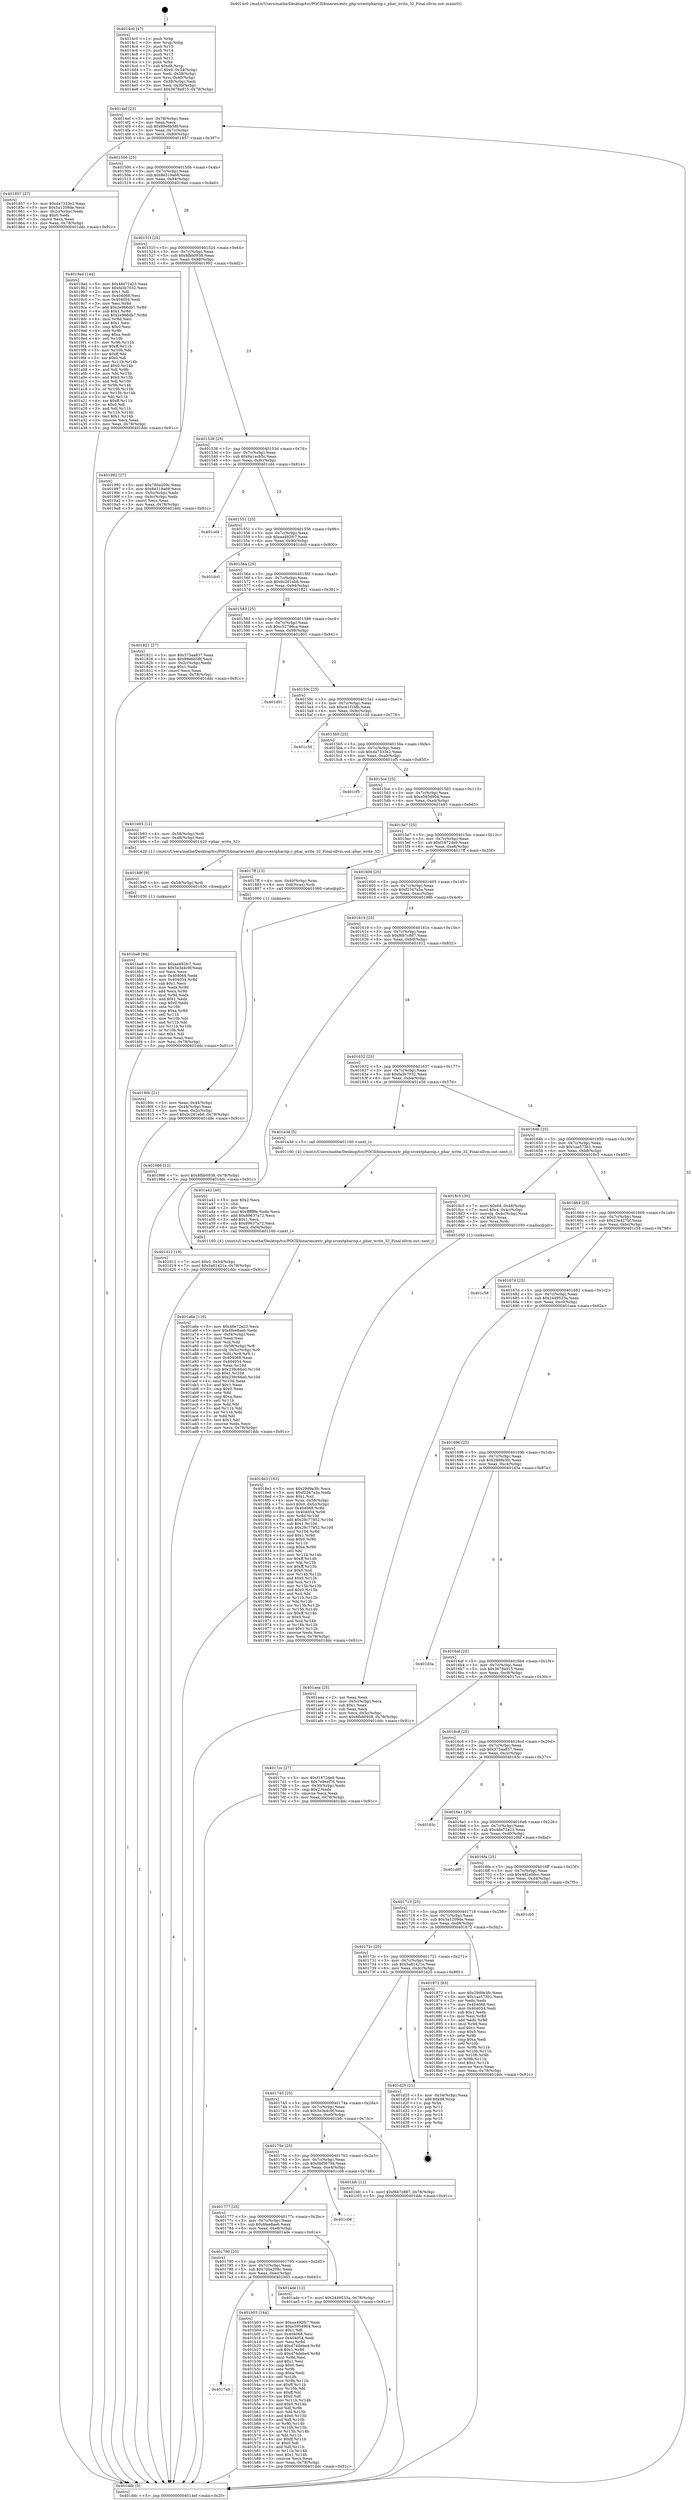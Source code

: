 digraph "0x4014c0" {
  label = "0x4014c0 (/mnt/c/Users/mathe/Desktop/tcc/POCII/binaries/extr_php-srcextpharzip.c_phar_write_32_Final-ollvm.out::main(0))"
  labelloc = "t"
  node[shape=record]

  Entry [label="",width=0.3,height=0.3,shape=circle,fillcolor=black,style=filled]
  "0x4014ef" [label="{
     0x4014ef [23]\l
     | [instrs]\l
     &nbsp;&nbsp;0x4014ef \<+3\>: mov -0x78(%rbp),%eax\l
     &nbsp;&nbsp;0x4014f2 \<+2\>: mov %eax,%ecx\l
     &nbsp;&nbsp;0x4014f4 \<+6\>: sub $0x89e6b58f,%ecx\l
     &nbsp;&nbsp;0x4014fa \<+3\>: mov %eax,-0x7c(%rbp)\l
     &nbsp;&nbsp;0x4014fd \<+3\>: mov %ecx,-0x80(%rbp)\l
     &nbsp;&nbsp;0x401500 \<+6\>: je 0000000000401857 \<main+0x397\>\l
  }"]
  "0x401857" [label="{
     0x401857 [27]\l
     | [instrs]\l
     &nbsp;&nbsp;0x401857 \<+5\>: mov $0xda7333e2,%eax\l
     &nbsp;&nbsp;0x40185c \<+5\>: mov $0x5a1209de,%ecx\l
     &nbsp;&nbsp;0x401861 \<+3\>: mov -0x2c(%rbp),%edx\l
     &nbsp;&nbsp;0x401864 \<+3\>: cmp $0x0,%edx\l
     &nbsp;&nbsp;0x401867 \<+3\>: cmove %ecx,%eax\l
     &nbsp;&nbsp;0x40186a \<+3\>: mov %eax,-0x78(%rbp)\l
     &nbsp;&nbsp;0x40186d \<+5\>: jmp 0000000000401ddc \<main+0x91c\>\l
  }"]
  "0x401506" [label="{
     0x401506 [25]\l
     | [instrs]\l
     &nbsp;&nbsp;0x401506 \<+5\>: jmp 000000000040150b \<main+0x4b\>\l
     &nbsp;&nbsp;0x40150b \<+3\>: mov -0x7c(%rbp),%eax\l
     &nbsp;&nbsp;0x40150e \<+5\>: sub $0x8e319a68,%eax\l
     &nbsp;&nbsp;0x401513 \<+6\>: mov %eax,-0x84(%rbp)\l
     &nbsp;&nbsp;0x401519 \<+6\>: je 00000000004019ad \<main+0x4ed\>\l
  }"]
  Exit [label="",width=0.3,height=0.3,shape=circle,fillcolor=black,style=filled,peripheries=2]
  "0x4019ad" [label="{
     0x4019ad [144]\l
     | [instrs]\l
     &nbsp;&nbsp;0x4019ad \<+5\>: mov $0x48e72a23,%eax\l
     &nbsp;&nbsp;0x4019b2 \<+5\>: mov $0xfa3b7032,%ecx\l
     &nbsp;&nbsp;0x4019b7 \<+2\>: mov $0x1,%dl\l
     &nbsp;&nbsp;0x4019b9 \<+7\>: mov 0x404068,%esi\l
     &nbsp;&nbsp;0x4019c0 \<+7\>: mov 0x404054,%edi\l
     &nbsp;&nbsp;0x4019c7 \<+3\>: mov %esi,%r8d\l
     &nbsp;&nbsp;0x4019ca \<+7\>: add $0x2e966db7,%r8d\l
     &nbsp;&nbsp;0x4019d1 \<+4\>: sub $0x1,%r8d\l
     &nbsp;&nbsp;0x4019d5 \<+7\>: sub $0x2e966db7,%r8d\l
     &nbsp;&nbsp;0x4019dc \<+4\>: imul %r8d,%esi\l
     &nbsp;&nbsp;0x4019e0 \<+3\>: and $0x1,%esi\l
     &nbsp;&nbsp;0x4019e3 \<+3\>: cmp $0x0,%esi\l
     &nbsp;&nbsp;0x4019e6 \<+4\>: sete %r9b\l
     &nbsp;&nbsp;0x4019ea \<+3\>: cmp $0xa,%edi\l
     &nbsp;&nbsp;0x4019ed \<+4\>: setl %r10b\l
     &nbsp;&nbsp;0x4019f1 \<+3\>: mov %r9b,%r11b\l
     &nbsp;&nbsp;0x4019f4 \<+4\>: xor $0xff,%r11b\l
     &nbsp;&nbsp;0x4019f8 \<+3\>: mov %r10b,%bl\l
     &nbsp;&nbsp;0x4019fb \<+3\>: xor $0xff,%bl\l
     &nbsp;&nbsp;0x4019fe \<+3\>: xor $0x0,%dl\l
     &nbsp;&nbsp;0x401a01 \<+3\>: mov %r11b,%r14b\l
     &nbsp;&nbsp;0x401a04 \<+4\>: and $0x0,%r14b\l
     &nbsp;&nbsp;0x401a08 \<+3\>: and %dl,%r9b\l
     &nbsp;&nbsp;0x401a0b \<+3\>: mov %bl,%r15b\l
     &nbsp;&nbsp;0x401a0e \<+4\>: and $0x0,%r15b\l
     &nbsp;&nbsp;0x401a12 \<+3\>: and %dl,%r10b\l
     &nbsp;&nbsp;0x401a15 \<+3\>: or %r9b,%r14b\l
     &nbsp;&nbsp;0x401a18 \<+3\>: or %r10b,%r15b\l
     &nbsp;&nbsp;0x401a1b \<+3\>: xor %r15b,%r14b\l
     &nbsp;&nbsp;0x401a1e \<+3\>: or %bl,%r11b\l
     &nbsp;&nbsp;0x401a21 \<+4\>: xor $0xff,%r11b\l
     &nbsp;&nbsp;0x401a25 \<+3\>: or $0x0,%dl\l
     &nbsp;&nbsp;0x401a28 \<+3\>: and %dl,%r11b\l
     &nbsp;&nbsp;0x401a2b \<+3\>: or %r11b,%r14b\l
     &nbsp;&nbsp;0x401a2e \<+4\>: test $0x1,%r14b\l
     &nbsp;&nbsp;0x401a32 \<+3\>: cmovne %ecx,%eax\l
     &nbsp;&nbsp;0x401a35 \<+3\>: mov %eax,-0x78(%rbp)\l
     &nbsp;&nbsp;0x401a38 \<+5\>: jmp 0000000000401ddc \<main+0x91c\>\l
  }"]
  "0x40151f" [label="{
     0x40151f [25]\l
     | [instrs]\l
     &nbsp;&nbsp;0x40151f \<+5\>: jmp 0000000000401524 \<main+0x64\>\l
     &nbsp;&nbsp;0x401524 \<+3\>: mov -0x7c(%rbp),%eax\l
     &nbsp;&nbsp;0x401527 \<+5\>: sub $0x8fbb0938,%eax\l
     &nbsp;&nbsp;0x40152c \<+6\>: mov %eax,-0x88(%rbp)\l
     &nbsp;&nbsp;0x401532 \<+6\>: je 0000000000401992 \<main+0x4d2\>\l
  }"]
  "0x401ba8" [label="{
     0x401ba8 [84]\l
     | [instrs]\l
     &nbsp;&nbsp;0x401ba8 \<+5\>: mov $0xaa492fc7,%esi\l
     &nbsp;&nbsp;0x401bad \<+5\>: mov $0x5e3e4c9f,%eax\l
     &nbsp;&nbsp;0x401bb2 \<+2\>: xor %ecx,%ecx\l
     &nbsp;&nbsp;0x401bb4 \<+7\>: mov 0x404068,%edx\l
     &nbsp;&nbsp;0x401bbb \<+8\>: mov 0x404054,%r8d\l
     &nbsp;&nbsp;0x401bc3 \<+3\>: sub $0x1,%ecx\l
     &nbsp;&nbsp;0x401bc6 \<+3\>: mov %edx,%r9d\l
     &nbsp;&nbsp;0x401bc9 \<+3\>: add %ecx,%r9d\l
     &nbsp;&nbsp;0x401bcc \<+4\>: imul %r9d,%edx\l
     &nbsp;&nbsp;0x401bd0 \<+3\>: and $0x1,%edx\l
     &nbsp;&nbsp;0x401bd3 \<+3\>: cmp $0x0,%edx\l
     &nbsp;&nbsp;0x401bd6 \<+4\>: sete %r10b\l
     &nbsp;&nbsp;0x401bda \<+4\>: cmp $0xa,%r8d\l
     &nbsp;&nbsp;0x401bde \<+4\>: setl %r11b\l
     &nbsp;&nbsp;0x401be2 \<+3\>: mov %r10b,%bl\l
     &nbsp;&nbsp;0x401be5 \<+3\>: and %r11b,%bl\l
     &nbsp;&nbsp;0x401be8 \<+3\>: xor %r11b,%r10b\l
     &nbsp;&nbsp;0x401beb \<+3\>: or %r10b,%bl\l
     &nbsp;&nbsp;0x401bee \<+3\>: test $0x1,%bl\l
     &nbsp;&nbsp;0x401bf1 \<+3\>: cmovne %eax,%esi\l
     &nbsp;&nbsp;0x401bf4 \<+3\>: mov %esi,-0x78(%rbp)\l
     &nbsp;&nbsp;0x401bf7 \<+5\>: jmp 0000000000401ddc \<main+0x91c\>\l
  }"]
  "0x401992" [label="{
     0x401992 [27]\l
     | [instrs]\l
     &nbsp;&nbsp;0x401992 \<+5\>: mov $0x7d0a209c,%eax\l
     &nbsp;&nbsp;0x401997 \<+5\>: mov $0x8e319a68,%ecx\l
     &nbsp;&nbsp;0x40199c \<+3\>: mov -0x5c(%rbp),%edx\l
     &nbsp;&nbsp;0x40199f \<+3\>: cmp -0x4c(%rbp),%edx\l
     &nbsp;&nbsp;0x4019a2 \<+3\>: cmovl %ecx,%eax\l
     &nbsp;&nbsp;0x4019a5 \<+3\>: mov %eax,-0x78(%rbp)\l
     &nbsp;&nbsp;0x4019a8 \<+5\>: jmp 0000000000401ddc \<main+0x91c\>\l
  }"]
  "0x401538" [label="{
     0x401538 [25]\l
     | [instrs]\l
     &nbsp;&nbsp;0x401538 \<+5\>: jmp 000000000040153d \<main+0x7d\>\l
     &nbsp;&nbsp;0x40153d \<+3\>: mov -0x7c(%rbp),%eax\l
     &nbsp;&nbsp;0x401540 \<+5\>: sub $0x9a1ecb5c,%eax\l
     &nbsp;&nbsp;0x401545 \<+6\>: mov %eax,-0x8c(%rbp)\l
     &nbsp;&nbsp;0x40154b \<+6\>: je 0000000000401cd4 \<main+0x814\>\l
  }"]
  "0x401b9f" [label="{
     0x401b9f [9]\l
     | [instrs]\l
     &nbsp;&nbsp;0x401b9f \<+4\>: mov -0x58(%rbp),%rdi\l
     &nbsp;&nbsp;0x401ba3 \<+5\>: call 0000000000401030 \<free@plt\>\l
     | [calls]\l
     &nbsp;&nbsp;0x401030 \{1\} (unknown)\l
  }"]
  "0x401cd4" [label="{
     0x401cd4\l
  }", style=dashed]
  "0x401551" [label="{
     0x401551 [25]\l
     | [instrs]\l
     &nbsp;&nbsp;0x401551 \<+5\>: jmp 0000000000401556 \<main+0x96\>\l
     &nbsp;&nbsp;0x401556 \<+3\>: mov -0x7c(%rbp),%eax\l
     &nbsp;&nbsp;0x401559 \<+5\>: sub $0xaa492fc7,%eax\l
     &nbsp;&nbsp;0x40155e \<+6\>: mov %eax,-0x90(%rbp)\l
     &nbsp;&nbsp;0x401564 \<+6\>: je 0000000000401dc0 \<main+0x900\>\l
  }"]
  "0x4017a9" [label="{
     0x4017a9\l
  }", style=dashed]
  "0x401dc0" [label="{
     0x401dc0\l
  }", style=dashed]
  "0x40156a" [label="{
     0x40156a [25]\l
     | [instrs]\l
     &nbsp;&nbsp;0x40156a \<+5\>: jmp 000000000040156f \<main+0xaf\>\l
     &nbsp;&nbsp;0x40156f \<+3\>: mov -0x7c(%rbp),%eax\l
     &nbsp;&nbsp;0x401572 \<+5\>: sub $0xbc261eb8,%eax\l
     &nbsp;&nbsp;0x401577 \<+6\>: mov %eax,-0x94(%rbp)\l
     &nbsp;&nbsp;0x40157d \<+6\>: je 0000000000401821 \<main+0x361\>\l
  }"]
  "0x401b03" [label="{
     0x401b03 [144]\l
     | [instrs]\l
     &nbsp;&nbsp;0x401b03 \<+5\>: mov $0xaa492fc7,%eax\l
     &nbsp;&nbsp;0x401b08 \<+5\>: mov $0xe5954904,%ecx\l
     &nbsp;&nbsp;0x401b0d \<+2\>: mov $0x1,%dl\l
     &nbsp;&nbsp;0x401b0f \<+7\>: mov 0x404068,%esi\l
     &nbsp;&nbsp;0x401b16 \<+7\>: mov 0x404054,%edi\l
     &nbsp;&nbsp;0x401b1d \<+3\>: mov %esi,%r8d\l
     &nbsp;&nbsp;0x401b20 \<+7\>: add $0xd74debe4,%r8d\l
     &nbsp;&nbsp;0x401b27 \<+4\>: sub $0x1,%r8d\l
     &nbsp;&nbsp;0x401b2b \<+7\>: sub $0xd74debe4,%r8d\l
     &nbsp;&nbsp;0x401b32 \<+4\>: imul %r8d,%esi\l
     &nbsp;&nbsp;0x401b36 \<+3\>: and $0x1,%esi\l
     &nbsp;&nbsp;0x401b39 \<+3\>: cmp $0x0,%esi\l
     &nbsp;&nbsp;0x401b3c \<+4\>: sete %r9b\l
     &nbsp;&nbsp;0x401b40 \<+3\>: cmp $0xa,%edi\l
     &nbsp;&nbsp;0x401b43 \<+4\>: setl %r10b\l
     &nbsp;&nbsp;0x401b47 \<+3\>: mov %r9b,%r11b\l
     &nbsp;&nbsp;0x401b4a \<+4\>: xor $0xff,%r11b\l
     &nbsp;&nbsp;0x401b4e \<+3\>: mov %r10b,%bl\l
     &nbsp;&nbsp;0x401b51 \<+3\>: xor $0xff,%bl\l
     &nbsp;&nbsp;0x401b54 \<+3\>: xor $0x0,%dl\l
     &nbsp;&nbsp;0x401b57 \<+3\>: mov %r11b,%r14b\l
     &nbsp;&nbsp;0x401b5a \<+4\>: and $0x0,%r14b\l
     &nbsp;&nbsp;0x401b5e \<+3\>: and %dl,%r9b\l
     &nbsp;&nbsp;0x401b61 \<+3\>: mov %bl,%r15b\l
     &nbsp;&nbsp;0x401b64 \<+4\>: and $0x0,%r15b\l
     &nbsp;&nbsp;0x401b68 \<+3\>: and %dl,%r10b\l
     &nbsp;&nbsp;0x401b6b \<+3\>: or %r9b,%r14b\l
     &nbsp;&nbsp;0x401b6e \<+3\>: or %r10b,%r15b\l
     &nbsp;&nbsp;0x401b71 \<+3\>: xor %r15b,%r14b\l
     &nbsp;&nbsp;0x401b74 \<+3\>: or %bl,%r11b\l
     &nbsp;&nbsp;0x401b77 \<+4\>: xor $0xff,%r11b\l
     &nbsp;&nbsp;0x401b7b \<+3\>: or $0x0,%dl\l
     &nbsp;&nbsp;0x401b7e \<+3\>: and %dl,%r11b\l
     &nbsp;&nbsp;0x401b81 \<+3\>: or %r11b,%r14b\l
     &nbsp;&nbsp;0x401b84 \<+4\>: test $0x1,%r14b\l
     &nbsp;&nbsp;0x401b88 \<+3\>: cmovne %ecx,%eax\l
     &nbsp;&nbsp;0x401b8b \<+3\>: mov %eax,-0x78(%rbp)\l
     &nbsp;&nbsp;0x401b8e \<+5\>: jmp 0000000000401ddc \<main+0x91c\>\l
  }"]
  "0x401821" [label="{
     0x401821 [27]\l
     | [instrs]\l
     &nbsp;&nbsp;0x401821 \<+5\>: mov $0x375aa837,%eax\l
     &nbsp;&nbsp;0x401826 \<+5\>: mov $0x89e6b58f,%ecx\l
     &nbsp;&nbsp;0x40182b \<+3\>: mov -0x2c(%rbp),%edx\l
     &nbsp;&nbsp;0x40182e \<+3\>: cmp $0x1,%edx\l
     &nbsp;&nbsp;0x401831 \<+3\>: cmovl %ecx,%eax\l
     &nbsp;&nbsp;0x401834 \<+3\>: mov %eax,-0x78(%rbp)\l
     &nbsp;&nbsp;0x401837 \<+5\>: jmp 0000000000401ddc \<main+0x91c\>\l
  }"]
  "0x401583" [label="{
     0x401583 [25]\l
     | [instrs]\l
     &nbsp;&nbsp;0x401583 \<+5\>: jmp 0000000000401588 \<main+0xc8\>\l
     &nbsp;&nbsp;0x401588 \<+3\>: mov -0x7c(%rbp),%eax\l
     &nbsp;&nbsp;0x40158b \<+5\>: sub $0xc52796ca,%eax\l
     &nbsp;&nbsp;0x401590 \<+6\>: mov %eax,-0x98(%rbp)\l
     &nbsp;&nbsp;0x401596 \<+6\>: je 0000000000401d01 \<main+0x841\>\l
  }"]
  "0x401790" [label="{
     0x401790 [25]\l
     | [instrs]\l
     &nbsp;&nbsp;0x401790 \<+5\>: jmp 0000000000401795 \<main+0x2d5\>\l
     &nbsp;&nbsp;0x401795 \<+3\>: mov -0x7c(%rbp),%eax\l
     &nbsp;&nbsp;0x401798 \<+5\>: sub $0x7d0a209c,%eax\l
     &nbsp;&nbsp;0x40179d \<+6\>: mov %eax,-0xec(%rbp)\l
     &nbsp;&nbsp;0x4017a3 \<+6\>: je 0000000000401b03 \<main+0x643\>\l
  }"]
  "0x401d01" [label="{
     0x401d01\l
  }", style=dashed]
  "0x40159c" [label="{
     0x40159c [25]\l
     | [instrs]\l
     &nbsp;&nbsp;0x40159c \<+5\>: jmp 00000000004015a1 \<main+0xe1\>\l
     &nbsp;&nbsp;0x4015a1 \<+3\>: mov -0x7c(%rbp),%eax\l
     &nbsp;&nbsp;0x4015a4 \<+5\>: sub $0xce1f1bfb,%eax\l
     &nbsp;&nbsp;0x4015a9 \<+6\>: mov %eax,-0x9c(%rbp)\l
     &nbsp;&nbsp;0x4015af \<+6\>: je 0000000000401c3d \<main+0x77d\>\l
  }"]
  "0x401ade" [label="{
     0x401ade [12]\l
     | [instrs]\l
     &nbsp;&nbsp;0x401ade \<+7\>: movl $0x2449533a,-0x78(%rbp)\l
     &nbsp;&nbsp;0x401ae5 \<+5\>: jmp 0000000000401ddc \<main+0x91c\>\l
  }"]
  "0x401c3d" [label="{
     0x401c3d\l
  }", style=dashed]
  "0x4015b5" [label="{
     0x4015b5 [25]\l
     | [instrs]\l
     &nbsp;&nbsp;0x4015b5 \<+5\>: jmp 00000000004015ba \<main+0xfa\>\l
     &nbsp;&nbsp;0x4015ba \<+3\>: mov -0x7c(%rbp),%eax\l
     &nbsp;&nbsp;0x4015bd \<+5\>: sub $0xda7333e2,%eax\l
     &nbsp;&nbsp;0x4015c2 \<+6\>: mov %eax,-0xa0(%rbp)\l
     &nbsp;&nbsp;0x4015c8 \<+6\>: je 0000000000401cf5 \<main+0x835\>\l
  }"]
  "0x401777" [label="{
     0x401777 [25]\l
     | [instrs]\l
     &nbsp;&nbsp;0x401777 \<+5\>: jmp 000000000040177c \<main+0x2bc\>\l
     &nbsp;&nbsp;0x40177c \<+3\>: mov -0x7c(%rbp),%eax\l
     &nbsp;&nbsp;0x40177f \<+5\>: sub $0x6fee8ae6,%eax\l
     &nbsp;&nbsp;0x401784 \<+6\>: mov %eax,-0xe8(%rbp)\l
     &nbsp;&nbsp;0x40178a \<+6\>: je 0000000000401ade \<main+0x61e\>\l
  }"]
  "0x401cf5" [label="{
     0x401cf5\l
  }", style=dashed]
  "0x4015ce" [label="{
     0x4015ce [25]\l
     | [instrs]\l
     &nbsp;&nbsp;0x4015ce \<+5\>: jmp 00000000004015d3 \<main+0x113\>\l
     &nbsp;&nbsp;0x4015d3 \<+3\>: mov -0x7c(%rbp),%eax\l
     &nbsp;&nbsp;0x4015d6 \<+5\>: sub $0xe5954904,%eax\l
     &nbsp;&nbsp;0x4015db \<+6\>: mov %eax,-0xa4(%rbp)\l
     &nbsp;&nbsp;0x4015e1 \<+6\>: je 0000000000401b93 \<main+0x6d3\>\l
  }"]
  "0x401c08" [label="{
     0x401c08\l
  }", style=dashed]
  "0x401b93" [label="{
     0x401b93 [12]\l
     | [instrs]\l
     &nbsp;&nbsp;0x401b93 \<+4\>: mov -0x58(%rbp),%rdi\l
     &nbsp;&nbsp;0x401b97 \<+3\>: mov -0x48(%rbp),%esi\l
     &nbsp;&nbsp;0x401b9a \<+5\>: call 0000000000401420 \<phar_write_32\>\l
     | [calls]\l
     &nbsp;&nbsp;0x401420 \{1\} (/mnt/c/Users/mathe/Desktop/tcc/POCII/binaries/extr_php-srcextpharzip.c_phar_write_32_Final-ollvm.out::phar_write_32)\l
  }"]
  "0x4015e7" [label="{
     0x4015e7 [25]\l
     | [instrs]\l
     &nbsp;&nbsp;0x4015e7 \<+5\>: jmp 00000000004015ec \<main+0x12c\>\l
     &nbsp;&nbsp;0x4015ec \<+3\>: mov -0x7c(%rbp),%eax\l
     &nbsp;&nbsp;0x4015ef \<+5\>: sub $0xf1872de9,%eax\l
     &nbsp;&nbsp;0x4015f4 \<+6\>: mov %eax,-0xa8(%rbp)\l
     &nbsp;&nbsp;0x4015fa \<+6\>: je 00000000004017ff \<main+0x33f\>\l
  }"]
  "0x40175e" [label="{
     0x40175e [25]\l
     | [instrs]\l
     &nbsp;&nbsp;0x40175e \<+5\>: jmp 0000000000401763 \<main+0x2a3\>\l
     &nbsp;&nbsp;0x401763 \<+3\>: mov -0x7c(%rbp),%eax\l
     &nbsp;&nbsp;0x401766 \<+5\>: sub $0x6bf36794,%eax\l
     &nbsp;&nbsp;0x40176b \<+6\>: mov %eax,-0xe4(%rbp)\l
     &nbsp;&nbsp;0x401771 \<+6\>: je 0000000000401c08 \<main+0x748\>\l
  }"]
  "0x4017ff" [label="{
     0x4017ff [13]\l
     | [instrs]\l
     &nbsp;&nbsp;0x4017ff \<+4\>: mov -0x40(%rbp),%rax\l
     &nbsp;&nbsp;0x401803 \<+4\>: mov 0x8(%rax),%rdi\l
     &nbsp;&nbsp;0x401807 \<+5\>: call 0000000000401060 \<atoi@plt\>\l
     | [calls]\l
     &nbsp;&nbsp;0x401060 \{1\} (unknown)\l
  }"]
  "0x401600" [label="{
     0x401600 [25]\l
     | [instrs]\l
     &nbsp;&nbsp;0x401600 \<+5\>: jmp 0000000000401605 \<main+0x145\>\l
     &nbsp;&nbsp;0x401605 \<+3\>: mov -0x7c(%rbp),%eax\l
     &nbsp;&nbsp;0x401608 \<+5\>: sub $0xf2347a3a,%eax\l
     &nbsp;&nbsp;0x40160d \<+6\>: mov %eax,-0xac(%rbp)\l
     &nbsp;&nbsp;0x401613 \<+6\>: je 0000000000401986 \<main+0x4c6\>\l
  }"]
  "0x401bfc" [label="{
     0x401bfc [12]\l
     | [instrs]\l
     &nbsp;&nbsp;0x401bfc \<+7\>: movl $0xf6b7c887,-0x78(%rbp)\l
     &nbsp;&nbsp;0x401c03 \<+5\>: jmp 0000000000401ddc \<main+0x91c\>\l
  }"]
  "0x401986" [label="{
     0x401986 [12]\l
     | [instrs]\l
     &nbsp;&nbsp;0x401986 \<+7\>: movl $0x8fbb0938,-0x78(%rbp)\l
     &nbsp;&nbsp;0x40198d \<+5\>: jmp 0000000000401ddc \<main+0x91c\>\l
  }"]
  "0x401619" [label="{
     0x401619 [25]\l
     | [instrs]\l
     &nbsp;&nbsp;0x401619 \<+5\>: jmp 000000000040161e \<main+0x15e\>\l
     &nbsp;&nbsp;0x40161e \<+3\>: mov -0x7c(%rbp),%eax\l
     &nbsp;&nbsp;0x401621 \<+5\>: sub $0xf6b7c887,%eax\l
     &nbsp;&nbsp;0x401626 \<+6\>: mov %eax,-0xb0(%rbp)\l
     &nbsp;&nbsp;0x40162c \<+6\>: je 0000000000401d12 \<main+0x852\>\l
  }"]
  "0x401745" [label="{
     0x401745 [25]\l
     | [instrs]\l
     &nbsp;&nbsp;0x401745 \<+5\>: jmp 000000000040174a \<main+0x28a\>\l
     &nbsp;&nbsp;0x40174a \<+3\>: mov -0x7c(%rbp),%eax\l
     &nbsp;&nbsp;0x40174d \<+5\>: sub $0x5e3e4c9f,%eax\l
     &nbsp;&nbsp;0x401752 \<+6\>: mov %eax,-0xe0(%rbp)\l
     &nbsp;&nbsp;0x401758 \<+6\>: je 0000000000401bfc \<main+0x73c\>\l
  }"]
  "0x401d12" [label="{
     0x401d12 [19]\l
     | [instrs]\l
     &nbsp;&nbsp;0x401d12 \<+7\>: movl $0x0,-0x34(%rbp)\l
     &nbsp;&nbsp;0x401d19 \<+7\>: movl $0x5a81421e,-0x78(%rbp)\l
     &nbsp;&nbsp;0x401d20 \<+5\>: jmp 0000000000401ddc \<main+0x91c\>\l
  }"]
  "0x401632" [label="{
     0x401632 [25]\l
     | [instrs]\l
     &nbsp;&nbsp;0x401632 \<+5\>: jmp 0000000000401637 \<main+0x177\>\l
     &nbsp;&nbsp;0x401637 \<+3\>: mov -0x7c(%rbp),%eax\l
     &nbsp;&nbsp;0x40163a \<+5\>: sub $0xfa3b7032,%eax\l
     &nbsp;&nbsp;0x40163f \<+6\>: mov %eax,-0xb4(%rbp)\l
     &nbsp;&nbsp;0x401645 \<+6\>: je 0000000000401a3d \<main+0x57d\>\l
  }"]
  "0x401d25" [label="{
     0x401d25 [21]\l
     | [instrs]\l
     &nbsp;&nbsp;0x401d25 \<+3\>: mov -0x34(%rbp),%eax\l
     &nbsp;&nbsp;0x401d28 \<+7\>: add $0xd8,%rsp\l
     &nbsp;&nbsp;0x401d2f \<+1\>: pop %rbx\l
     &nbsp;&nbsp;0x401d30 \<+2\>: pop %r12\l
     &nbsp;&nbsp;0x401d32 \<+2\>: pop %r13\l
     &nbsp;&nbsp;0x401d34 \<+2\>: pop %r14\l
     &nbsp;&nbsp;0x401d36 \<+2\>: pop %r15\l
     &nbsp;&nbsp;0x401d38 \<+1\>: pop %rbp\l
     &nbsp;&nbsp;0x401d39 \<+1\>: ret\l
  }"]
  "0x401a3d" [label="{
     0x401a3d [5]\l
     | [instrs]\l
     &nbsp;&nbsp;0x401a3d \<+5\>: call 0000000000401160 \<next_i\>\l
     | [calls]\l
     &nbsp;&nbsp;0x401160 \{4\} (/mnt/c/Users/mathe/Desktop/tcc/POCII/binaries/extr_php-srcextpharzip.c_phar_write_32_Final-ollvm.out::next_i)\l
  }"]
  "0x40164b" [label="{
     0x40164b [25]\l
     | [instrs]\l
     &nbsp;&nbsp;0x40164b \<+5\>: jmp 0000000000401650 \<main+0x190\>\l
     &nbsp;&nbsp;0x401650 \<+3\>: mov -0x7c(%rbp),%eax\l
     &nbsp;&nbsp;0x401653 \<+5\>: sub $0x1aa573b1,%eax\l
     &nbsp;&nbsp;0x401658 \<+6\>: mov %eax,-0xb8(%rbp)\l
     &nbsp;&nbsp;0x40165e \<+6\>: je 00000000004018c5 \<main+0x405\>\l
  }"]
  "0x401a6a" [label="{
     0x401a6a [116]\l
     | [instrs]\l
     &nbsp;&nbsp;0x401a6a \<+5\>: mov $0x48e72a23,%ecx\l
     &nbsp;&nbsp;0x401a6f \<+5\>: mov $0x6fee8ae6,%edx\l
     &nbsp;&nbsp;0x401a74 \<+6\>: mov -0xf4(%rbp),%esi\l
     &nbsp;&nbsp;0x401a7a \<+3\>: imul %eax,%esi\l
     &nbsp;&nbsp;0x401a7d \<+3\>: mov %sil,%dil\l
     &nbsp;&nbsp;0x401a80 \<+4\>: mov -0x58(%rbp),%r8\l
     &nbsp;&nbsp;0x401a84 \<+4\>: movslq -0x5c(%rbp),%r9\l
     &nbsp;&nbsp;0x401a88 \<+4\>: mov %dil,(%r8,%r9,1)\l
     &nbsp;&nbsp;0x401a8c \<+7\>: mov 0x404068,%eax\l
     &nbsp;&nbsp;0x401a93 \<+7\>: mov 0x404054,%esi\l
     &nbsp;&nbsp;0x401a9a \<+3\>: mov %eax,%r10d\l
     &nbsp;&nbsp;0x401a9d \<+7\>: sub $0x239c66a0,%r10d\l
     &nbsp;&nbsp;0x401aa4 \<+4\>: sub $0x1,%r10d\l
     &nbsp;&nbsp;0x401aa8 \<+7\>: add $0x239c66a0,%r10d\l
     &nbsp;&nbsp;0x401aaf \<+4\>: imul %r10d,%eax\l
     &nbsp;&nbsp;0x401ab3 \<+3\>: and $0x1,%eax\l
     &nbsp;&nbsp;0x401ab6 \<+3\>: cmp $0x0,%eax\l
     &nbsp;&nbsp;0x401ab9 \<+4\>: sete %dil\l
     &nbsp;&nbsp;0x401abd \<+3\>: cmp $0xa,%esi\l
     &nbsp;&nbsp;0x401ac0 \<+4\>: setl %r11b\l
     &nbsp;&nbsp;0x401ac4 \<+3\>: mov %dil,%bl\l
     &nbsp;&nbsp;0x401ac7 \<+3\>: and %r11b,%bl\l
     &nbsp;&nbsp;0x401aca \<+3\>: xor %r11b,%dil\l
     &nbsp;&nbsp;0x401acd \<+3\>: or %dil,%bl\l
     &nbsp;&nbsp;0x401ad0 \<+3\>: test $0x1,%bl\l
     &nbsp;&nbsp;0x401ad3 \<+3\>: cmovne %edx,%ecx\l
     &nbsp;&nbsp;0x401ad6 \<+3\>: mov %ecx,-0x78(%rbp)\l
     &nbsp;&nbsp;0x401ad9 \<+5\>: jmp 0000000000401ddc \<main+0x91c\>\l
  }"]
  "0x4018c5" [label="{
     0x4018c5 [30]\l
     | [instrs]\l
     &nbsp;&nbsp;0x4018c5 \<+7\>: movl $0x64,-0x48(%rbp)\l
     &nbsp;&nbsp;0x4018cc \<+7\>: movl $0x4,-0x4c(%rbp)\l
     &nbsp;&nbsp;0x4018d3 \<+4\>: movslq -0x4c(%rbp),%rax\l
     &nbsp;&nbsp;0x4018d7 \<+4\>: shl $0x0,%rax\l
     &nbsp;&nbsp;0x4018db \<+3\>: mov %rax,%rdi\l
     &nbsp;&nbsp;0x4018de \<+5\>: call 0000000000401050 \<malloc@plt\>\l
     | [calls]\l
     &nbsp;&nbsp;0x401050 \{1\} (unknown)\l
  }"]
  "0x401664" [label="{
     0x401664 [25]\l
     | [instrs]\l
     &nbsp;&nbsp;0x401664 \<+5\>: jmp 0000000000401669 \<main+0x1a9\>\l
     &nbsp;&nbsp;0x401669 \<+3\>: mov -0x7c(%rbp),%eax\l
     &nbsp;&nbsp;0x40166c \<+5\>: sub $0x23e427bf,%eax\l
     &nbsp;&nbsp;0x401671 \<+6\>: mov %eax,-0xbc(%rbp)\l
     &nbsp;&nbsp;0x401677 \<+6\>: je 0000000000401c58 \<main+0x798\>\l
  }"]
  "0x401a42" [label="{
     0x401a42 [40]\l
     | [instrs]\l
     &nbsp;&nbsp;0x401a42 \<+5\>: mov $0x2,%ecx\l
     &nbsp;&nbsp;0x401a47 \<+1\>: cltd\l
     &nbsp;&nbsp;0x401a48 \<+2\>: idiv %ecx\l
     &nbsp;&nbsp;0x401a4a \<+6\>: imul $0xfffffffe,%edx,%ecx\l
     &nbsp;&nbsp;0x401a50 \<+6\>: add $0x89637a72,%ecx\l
     &nbsp;&nbsp;0x401a56 \<+3\>: add $0x1,%ecx\l
     &nbsp;&nbsp;0x401a59 \<+6\>: sub $0x89637a72,%ecx\l
     &nbsp;&nbsp;0x401a5f \<+6\>: mov %ecx,-0xf4(%rbp)\l
     &nbsp;&nbsp;0x401a65 \<+5\>: call 0000000000401160 \<next_i\>\l
     | [calls]\l
     &nbsp;&nbsp;0x401160 \{4\} (/mnt/c/Users/mathe/Desktop/tcc/POCII/binaries/extr_php-srcextpharzip.c_phar_write_32_Final-ollvm.out::next_i)\l
  }"]
  "0x401c58" [label="{
     0x401c58\l
  }", style=dashed]
  "0x40167d" [label="{
     0x40167d [25]\l
     | [instrs]\l
     &nbsp;&nbsp;0x40167d \<+5\>: jmp 0000000000401682 \<main+0x1c2\>\l
     &nbsp;&nbsp;0x401682 \<+3\>: mov -0x7c(%rbp),%eax\l
     &nbsp;&nbsp;0x401685 \<+5\>: sub $0x2449533a,%eax\l
     &nbsp;&nbsp;0x40168a \<+6\>: mov %eax,-0xc0(%rbp)\l
     &nbsp;&nbsp;0x401690 \<+6\>: je 0000000000401aea \<main+0x62a\>\l
  }"]
  "0x4018e3" [label="{
     0x4018e3 [163]\l
     | [instrs]\l
     &nbsp;&nbsp;0x4018e3 \<+5\>: mov $0x29d9e3fc,%ecx\l
     &nbsp;&nbsp;0x4018e8 \<+5\>: mov $0xf2347a3a,%edx\l
     &nbsp;&nbsp;0x4018ed \<+3\>: mov $0x1,%sil\l
     &nbsp;&nbsp;0x4018f0 \<+4\>: mov %rax,-0x58(%rbp)\l
     &nbsp;&nbsp;0x4018f4 \<+7\>: movl $0x0,-0x5c(%rbp)\l
     &nbsp;&nbsp;0x4018fb \<+8\>: mov 0x404068,%r8d\l
     &nbsp;&nbsp;0x401903 \<+8\>: mov 0x404054,%r9d\l
     &nbsp;&nbsp;0x40190b \<+3\>: mov %r8d,%r10d\l
     &nbsp;&nbsp;0x40190e \<+7\>: add $0x29c77852,%r10d\l
     &nbsp;&nbsp;0x401915 \<+4\>: sub $0x1,%r10d\l
     &nbsp;&nbsp;0x401919 \<+7\>: sub $0x29c77852,%r10d\l
     &nbsp;&nbsp;0x401920 \<+4\>: imul %r10d,%r8d\l
     &nbsp;&nbsp;0x401924 \<+4\>: and $0x1,%r8d\l
     &nbsp;&nbsp;0x401928 \<+4\>: cmp $0x0,%r8d\l
     &nbsp;&nbsp;0x40192c \<+4\>: sete %r11b\l
     &nbsp;&nbsp;0x401930 \<+4\>: cmp $0xa,%r9d\l
     &nbsp;&nbsp;0x401934 \<+3\>: setl %bl\l
     &nbsp;&nbsp;0x401937 \<+3\>: mov %r11b,%r14b\l
     &nbsp;&nbsp;0x40193a \<+4\>: xor $0xff,%r14b\l
     &nbsp;&nbsp;0x40193e \<+3\>: mov %bl,%r15b\l
     &nbsp;&nbsp;0x401941 \<+4\>: xor $0xff,%r15b\l
     &nbsp;&nbsp;0x401945 \<+4\>: xor $0x0,%sil\l
     &nbsp;&nbsp;0x401949 \<+3\>: mov %r14b,%r12b\l
     &nbsp;&nbsp;0x40194c \<+4\>: and $0x0,%r12b\l
     &nbsp;&nbsp;0x401950 \<+3\>: and %sil,%r11b\l
     &nbsp;&nbsp;0x401953 \<+3\>: mov %r15b,%r13b\l
     &nbsp;&nbsp;0x401956 \<+4\>: and $0x0,%r13b\l
     &nbsp;&nbsp;0x40195a \<+3\>: and %sil,%bl\l
     &nbsp;&nbsp;0x40195d \<+3\>: or %r11b,%r12b\l
     &nbsp;&nbsp;0x401960 \<+3\>: or %bl,%r13b\l
     &nbsp;&nbsp;0x401963 \<+3\>: xor %r13b,%r12b\l
     &nbsp;&nbsp;0x401966 \<+3\>: or %r15b,%r14b\l
     &nbsp;&nbsp;0x401969 \<+4\>: xor $0xff,%r14b\l
     &nbsp;&nbsp;0x40196d \<+4\>: or $0x0,%sil\l
     &nbsp;&nbsp;0x401971 \<+3\>: and %sil,%r14b\l
     &nbsp;&nbsp;0x401974 \<+3\>: or %r14b,%r12b\l
     &nbsp;&nbsp;0x401977 \<+4\>: test $0x1,%r12b\l
     &nbsp;&nbsp;0x40197b \<+3\>: cmovne %edx,%ecx\l
     &nbsp;&nbsp;0x40197e \<+3\>: mov %ecx,-0x78(%rbp)\l
     &nbsp;&nbsp;0x401981 \<+5\>: jmp 0000000000401ddc \<main+0x91c\>\l
  }"]
  "0x401aea" [label="{
     0x401aea [25]\l
     | [instrs]\l
     &nbsp;&nbsp;0x401aea \<+2\>: xor %eax,%eax\l
     &nbsp;&nbsp;0x401aec \<+3\>: mov -0x5c(%rbp),%ecx\l
     &nbsp;&nbsp;0x401aef \<+3\>: sub $0x1,%eax\l
     &nbsp;&nbsp;0x401af2 \<+2\>: sub %eax,%ecx\l
     &nbsp;&nbsp;0x401af4 \<+3\>: mov %ecx,-0x5c(%rbp)\l
     &nbsp;&nbsp;0x401af7 \<+7\>: movl $0x8fbb0938,-0x78(%rbp)\l
     &nbsp;&nbsp;0x401afe \<+5\>: jmp 0000000000401ddc \<main+0x91c\>\l
  }"]
  "0x401696" [label="{
     0x401696 [25]\l
     | [instrs]\l
     &nbsp;&nbsp;0x401696 \<+5\>: jmp 000000000040169b \<main+0x1db\>\l
     &nbsp;&nbsp;0x40169b \<+3\>: mov -0x7c(%rbp),%eax\l
     &nbsp;&nbsp;0x40169e \<+5\>: sub $0x29d9e3fc,%eax\l
     &nbsp;&nbsp;0x4016a3 \<+6\>: mov %eax,-0xc4(%rbp)\l
     &nbsp;&nbsp;0x4016a9 \<+6\>: je 0000000000401d3a \<main+0x87a\>\l
  }"]
  "0x40172c" [label="{
     0x40172c [25]\l
     | [instrs]\l
     &nbsp;&nbsp;0x40172c \<+5\>: jmp 0000000000401731 \<main+0x271\>\l
     &nbsp;&nbsp;0x401731 \<+3\>: mov -0x7c(%rbp),%eax\l
     &nbsp;&nbsp;0x401734 \<+5\>: sub $0x5a81421e,%eax\l
     &nbsp;&nbsp;0x401739 \<+6\>: mov %eax,-0xdc(%rbp)\l
     &nbsp;&nbsp;0x40173f \<+6\>: je 0000000000401d25 \<main+0x865\>\l
  }"]
  "0x401d3a" [label="{
     0x401d3a\l
  }", style=dashed]
  "0x4016af" [label="{
     0x4016af [25]\l
     | [instrs]\l
     &nbsp;&nbsp;0x4016af \<+5\>: jmp 00000000004016b4 \<main+0x1f4\>\l
     &nbsp;&nbsp;0x4016b4 \<+3\>: mov -0x7c(%rbp),%eax\l
     &nbsp;&nbsp;0x4016b7 \<+5\>: sub $0x3678a915,%eax\l
     &nbsp;&nbsp;0x4016bc \<+6\>: mov %eax,-0xc8(%rbp)\l
     &nbsp;&nbsp;0x4016c2 \<+6\>: je 00000000004017cc \<main+0x30c\>\l
  }"]
  "0x401872" [label="{
     0x401872 [83]\l
     | [instrs]\l
     &nbsp;&nbsp;0x401872 \<+5\>: mov $0x29d9e3fc,%eax\l
     &nbsp;&nbsp;0x401877 \<+5\>: mov $0x1aa573b1,%ecx\l
     &nbsp;&nbsp;0x40187c \<+2\>: xor %edx,%edx\l
     &nbsp;&nbsp;0x40187e \<+7\>: mov 0x404068,%esi\l
     &nbsp;&nbsp;0x401885 \<+7\>: mov 0x404054,%edi\l
     &nbsp;&nbsp;0x40188c \<+3\>: sub $0x1,%edx\l
     &nbsp;&nbsp;0x40188f \<+3\>: mov %esi,%r8d\l
     &nbsp;&nbsp;0x401892 \<+3\>: add %edx,%r8d\l
     &nbsp;&nbsp;0x401895 \<+4\>: imul %r8d,%esi\l
     &nbsp;&nbsp;0x401899 \<+3\>: and $0x1,%esi\l
     &nbsp;&nbsp;0x40189c \<+3\>: cmp $0x0,%esi\l
     &nbsp;&nbsp;0x40189f \<+4\>: sete %r9b\l
     &nbsp;&nbsp;0x4018a3 \<+3\>: cmp $0xa,%edi\l
     &nbsp;&nbsp;0x4018a6 \<+4\>: setl %r10b\l
     &nbsp;&nbsp;0x4018aa \<+3\>: mov %r9b,%r11b\l
     &nbsp;&nbsp;0x4018ad \<+3\>: and %r10b,%r11b\l
     &nbsp;&nbsp;0x4018b0 \<+3\>: xor %r10b,%r9b\l
     &nbsp;&nbsp;0x4018b3 \<+3\>: or %r9b,%r11b\l
     &nbsp;&nbsp;0x4018b6 \<+4\>: test $0x1,%r11b\l
     &nbsp;&nbsp;0x4018ba \<+3\>: cmovne %ecx,%eax\l
     &nbsp;&nbsp;0x4018bd \<+3\>: mov %eax,-0x78(%rbp)\l
     &nbsp;&nbsp;0x4018c0 \<+5\>: jmp 0000000000401ddc \<main+0x91c\>\l
  }"]
  "0x4017cc" [label="{
     0x4017cc [27]\l
     | [instrs]\l
     &nbsp;&nbsp;0x4017cc \<+5\>: mov $0xf1872de9,%eax\l
     &nbsp;&nbsp;0x4017d1 \<+5\>: mov $0x7e9eef76,%ecx\l
     &nbsp;&nbsp;0x4017d6 \<+3\>: mov -0x30(%rbp),%edx\l
     &nbsp;&nbsp;0x4017d9 \<+3\>: cmp $0x2,%edx\l
     &nbsp;&nbsp;0x4017dc \<+3\>: cmovne %ecx,%eax\l
     &nbsp;&nbsp;0x4017df \<+3\>: mov %eax,-0x78(%rbp)\l
     &nbsp;&nbsp;0x4017e2 \<+5\>: jmp 0000000000401ddc \<main+0x91c\>\l
  }"]
  "0x4016c8" [label="{
     0x4016c8 [25]\l
     | [instrs]\l
     &nbsp;&nbsp;0x4016c8 \<+5\>: jmp 00000000004016cd \<main+0x20d\>\l
     &nbsp;&nbsp;0x4016cd \<+3\>: mov -0x7c(%rbp),%eax\l
     &nbsp;&nbsp;0x4016d0 \<+5\>: sub $0x375aa837,%eax\l
     &nbsp;&nbsp;0x4016d5 \<+6\>: mov %eax,-0xcc(%rbp)\l
     &nbsp;&nbsp;0x4016db \<+6\>: je 000000000040183c \<main+0x37c\>\l
  }"]
  "0x401ddc" [label="{
     0x401ddc [5]\l
     | [instrs]\l
     &nbsp;&nbsp;0x401ddc \<+5\>: jmp 00000000004014ef \<main+0x2f\>\l
  }"]
  "0x4014c0" [label="{
     0x4014c0 [47]\l
     | [instrs]\l
     &nbsp;&nbsp;0x4014c0 \<+1\>: push %rbp\l
     &nbsp;&nbsp;0x4014c1 \<+3\>: mov %rsp,%rbp\l
     &nbsp;&nbsp;0x4014c4 \<+2\>: push %r15\l
     &nbsp;&nbsp;0x4014c6 \<+2\>: push %r14\l
     &nbsp;&nbsp;0x4014c8 \<+2\>: push %r13\l
     &nbsp;&nbsp;0x4014ca \<+2\>: push %r12\l
     &nbsp;&nbsp;0x4014cc \<+1\>: push %rbx\l
     &nbsp;&nbsp;0x4014cd \<+7\>: sub $0xd8,%rsp\l
     &nbsp;&nbsp;0x4014d4 \<+7\>: movl $0x0,-0x34(%rbp)\l
     &nbsp;&nbsp;0x4014db \<+3\>: mov %edi,-0x38(%rbp)\l
     &nbsp;&nbsp;0x4014de \<+4\>: mov %rsi,-0x40(%rbp)\l
     &nbsp;&nbsp;0x4014e2 \<+3\>: mov -0x38(%rbp),%edi\l
     &nbsp;&nbsp;0x4014e5 \<+3\>: mov %edi,-0x30(%rbp)\l
     &nbsp;&nbsp;0x4014e8 \<+7\>: movl $0x3678a915,-0x78(%rbp)\l
  }"]
  "0x40180c" [label="{
     0x40180c [21]\l
     | [instrs]\l
     &nbsp;&nbsp;0x40180c \<+3\>: mov %eax,-0x44(%rbp)\l
     &nbsp;&nbsp;0x40180f \<+3\>: mov -0x44(%rbp),%eax\l
     &nbsp;&nbsp;0x401812 \<+3\>: mov %eax,-0x2c(%rbp)\l
     &nbsp;&nbsp;0x401815 \<+7\>: movl $0xbc261eb8,-0x78(%rbp)\l
     &nbsp;&nbsp;0x40181c \<+5\>: jmp 0000000000401ddc \<main+0x91c\>\l
  }"]
  "0x401713" [label="{
     0x401713 [25]\l
     | [instrs]\l
     &nbsp;&nbsp;0x401713 \<+5\>: jmp 0000000000401718 \<main+0x258\>\l
     &nbsp;&nbsp;0x401718 \<+3\>: mov -0x7c(%rbp),%eax\l
     &nbsp;&nbsp;0x40171b \<+5\>: sub $0x5a1209de,%eax\l
     &nbsp;&nbsp;0x401720 \<+6\>: mov %eax,-0xd8(%rbp)\l
     &nbsp;&nbsp;0x401726 \<+6\>: je 0000000000401872 \<main+0x3b2\>\l
  }"]
  "0x40183c" [label="{
     0x40183c\l
  }", style=dashed]
  "0x4016e1" [label="{
     0x4016e1 [25]\l
     | [instrs]\l
     &nbsp;&nbsp;0x4016e1 \<+5\>: jmp 00000000004016e6 \<main+0x226\>\l
     &nbsp;&nbsp;0x4016e6 \<+3\>: mov -0x7c(%rbp),%eax\l
     &nbsp;&nbsp;0x4016e9 \<+5\>: sub $0x48e72a23,%eax\l
     &nbsp;&nbsp;0x4016ee \<+6\>: mov %eax,-0xd0(%rbp)\l
     &nbsp;&nbsp;0x4016f4 \<+6\>: je 0000000000401d6f \<main+0x8af\>\l
  }"]
  "0x401cb5" [label="{
     0x401cb5\l
  }", style=dashed]
  "0x401d6f" [label="{
     0x401d6f\l
  }", style=dashed]
  "0x4016fa" [label="{
     0x4016fa [25]\l
     | [instrs]\l
     &nbsp;&nbsp;0x4016fa \<+5\>: jmp 00000000004016ff \<main+0x23f\>\l
     &nbsp;&nbsp;0x4016ff \<+3\>: mov -0x7c(%rbp),%eax\l
     &nbsp;&nbsp;0x401702 \<+5\>: sub $0x4d2a0dcc,%eax\l
     &nbsp;&nbsp;0x401707 \<+6\>: mov %eax,-0xd4(%rbp)\l
     &nbsp;&nbsp;0x40170d \<+6\>: je 0000000000401cb5 \<main+0x7f5\>\l
  }"]
  Entry -> "0x4014c0" [label=" 1"]
  "0x4014ef" -> "0x401857" [label=" 1"]
  "0x4014ef" -> "0x401506" [label=" 32"]
  "0x401d25" -> Exit [label=" 1"]
  "0x401506" -> "0x4019ad" [label=" 4"]
  "0x401506" -> "0x40151f" [label=" 28"]
  "0x401d12" -> "0x401ddc" [label=" 1"]
  "0x40151f" -> "0x401992" [label=" 5"]
  "0x40151f" -> "0x401538" [label=" 23"]
  "0x401bfc" -> "0x401ddc" [label=" 1"]
  "0x401538" -> "0x401cd4" [label=" 0"]
  "0x401538" -> "0x401551" [label=" 23"]
  "0x401ba8" -> "0x401ddc" [label=" 1"]
  "0x401551" -> "0x401dc0" [label=" 0"]
  "0x401551" -> "0x40156a" [label=" 23"]
  "0x401b9f" -> "0x401ba8" [label=" 1"]
  "0x40156a" -> "0x401821" [label=" 1"]
  "0x40156a" -> "0x401583" [label=" 22"]
  "0x401b93" -> "0x401b9f" [label=" 1"]
  "0x401583" -> "0x401d01" [label=" 0"]
  "0x401583" -> "0x40159c" [label=" 22"]
  "0x401790" -> "0x4017a9" [label=" 0"]
  "0x40159c" -> "0x401c3d" [label=" 0"]
  "0x40159c" -> "0x4015b5" [label=" 22"]
  "0x401790" -> "0x401b03" [label=" 1"]
  "0x4015b5" -> "0x401cf5" [label=" 0"]
  "0x4015b5" -> "0x4015ce" [label=" 22"]
  "0x401aea" -> "0x401ddc" [label=" 4"]
  "0x4015ce" -> "0x401b93" [label=" 1"]
  "0x4015ce" -> "0x4015e7" [label=" 21"]
  "0x401ade" -> "0x401ddc" [label=" 4"]
  "0x4015e7" -> "0x4017ff" [label=" 1"]
  "0x4015e7" -> "0x401600" [label=" 20"]
  "0x401777" -> "0x401ade" [label=" 4"]
  "0x401600" -> "0x401986" [label=" 1"]
  "0x401600" -> "0x401619" [label=" 19"]
  "0x401b03" -> "0x401ddc" [label=" 1"]
  "0x401619" -> "0x401d12" [label=" 1"]
  "0x401619" -> "0x401632" [label=" 18"]
  "0x40175e" -> "0x401c08" [label=" 0"]
  "0x401632" -> "0x401a3d" [label=" 4"]
  "0x401632" -> "0x40164b" [label=" 14"]
  "0x401777" -> "0x401790" [label=" 1"]
  "0x40164b" -> "0x4018c5" [label=" 1"]
  "0x40164b" -> "0x401664" [label=" 13"]
  "0x401745" -> "0x401bfc" [label=" 1"]
  "0x401664" -> "0x401c58" [label=" 0"]
  "0x401664" -> "0x40167d" [label=" 13"]
  "0x40175e" -> "0x401777" [label=" 5"]
  "0x40167d" -> "0x401aea" [label=" 4"]
  "0x40167d" -> "0x401696" [label=" 9"]
  "0x40172c" -> "0x401745" [label=" 6"]
  "0x401696" -> "0x401d3a" [label=" 0"]
  "0x401696" -> "0x4016af" [label=" 9"]
  "0x40172c" -> "0x401d25" [label=" 1"]
  "0x4016af" -> "0x4017cc" [label=" 1"]
  "0x4016af" -> "0x4016c8" [label=" 8"]
  "0x4017cc" -> "0x401ddc" [label=" 1"]
  "0x4014c0" -> "0x4014ef" [label=" 1"]
  "0x401ddc" -> "0x4014ef" [label=" 32"]
  "0x4017ff" -> "0x40180c" [label=" 1"]
  "0x40180c" -> "0x401ddc" [label=" 1"]
  "0x401821" -> "0x401ddc" [label=" 1"]
  "0x401857" -> "0x401ddc" [label=" 1"]
  "0x401745" -> "0x40175e" [label=" 5"]
  "0x4016c8" -> "0x40183c" [label=" 0"]
  "0x4016c8" -> "0x4016e1" [label=" 8"]
  "0x401a42" -> "0x401a6a" [label=" 4"]
  "0x4016e1" -> "0x401d6f" [label=" 0"]
  "0x4016e1" -> "0x4016fa" [label=" 8"]
  "0x401a3d" -> "0x401a42" [label=" 4"]
  "0x4016fa" -> "0x401cb5" [label=" 0"]
  "0x4016fa" -> "0x401713" [label=" 8"]
  "0x401a6a" -> "0x401ddc" [label=" 4"]
  "0x401713" -> "0x401872" [label=" 1"]
  "0x401713" -> "0x40172c" [label=" 7"]
  "0x401872" -> "0x401ddc" [label=" 1"]
  "0x4018c5" -> "0x4018e3" [label=" 1"]
  "0x4018e3" -> "0x401ddc" [label=" 1"]
  "0x401986" -> "0x401ddc" [label=" 1"]
  "0x401992" -> "0x401ddc" [label=" 5"]
  "0x4019ad" -> "0x401ddc" [label=" 4"]
}

